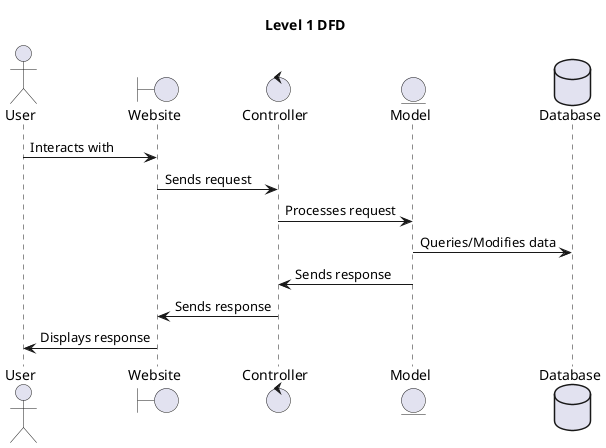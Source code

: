 @startuml dfd1
title Level 1 DFD

actor User as U
boundary Website as W
control Controller as C
entity Model as M
database Database as D

U -> W : Interacts with
W -> C : Sends request
C -> M : Processes request
M -> D : Queries/Modifies data
M -> C : Sends response
C -> W : Sends response
W -> U : Displays response

@enduml
